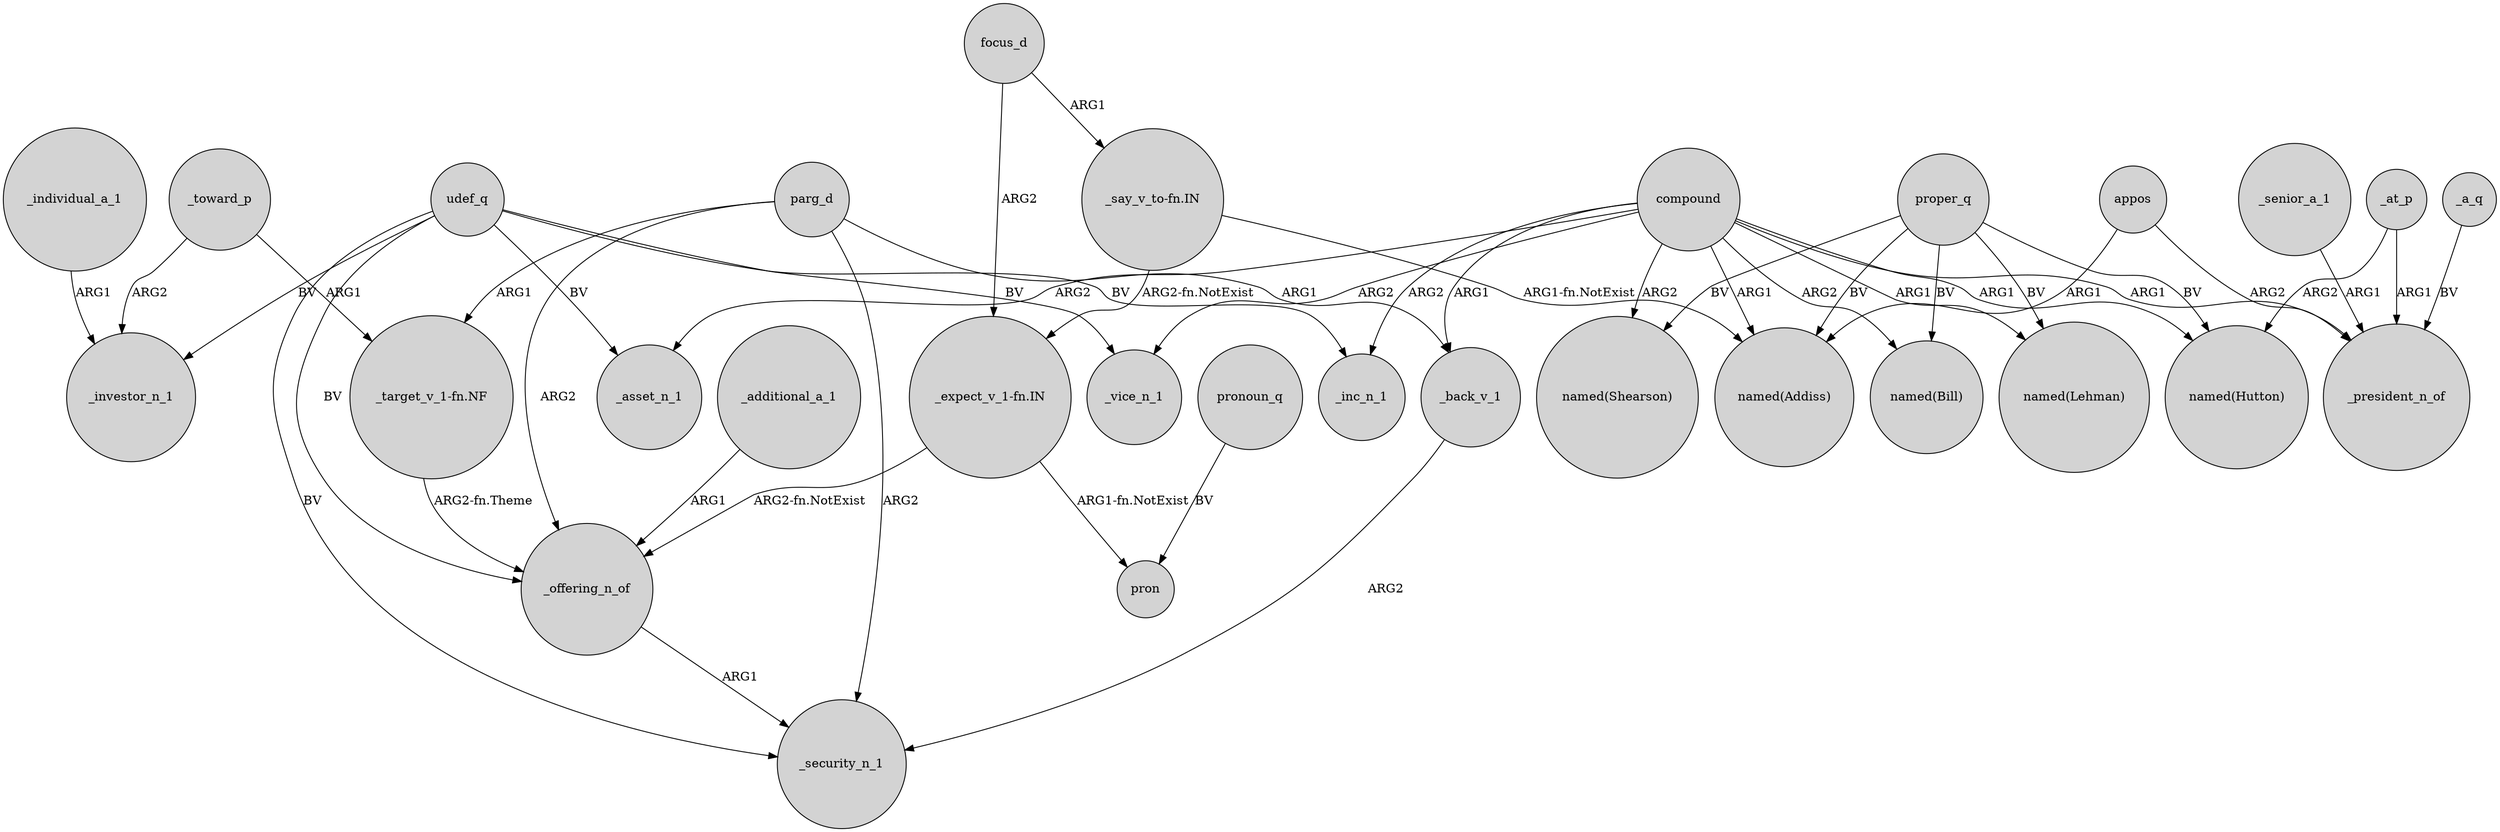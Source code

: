 digraph {
	node [shape=circle style=filled]
	appos -> "named(Addiss)" [label=ARG1]
	compound -> _vice_n_1 [label=ARG2]
	udef_q -> _inc_n_1 [label=BV]
	proper_q -> "named(Shearson)" [label=BV]
	udef_q -> _investor_n_1 [label=BV]
	focus_d -> "_expect_v_1-fn.IN" [label=ARG2]
	_at_p -> "named(Hutton)" [label=ARG2]
	compound -> "named(Hutton)" [label=ARG1]
	compound -> _back_v_1 [label=ARG1]
	proper_q -> "named(Bill)" [label=BV]
	"_say_v_to-fn.IN" -> "_expect_v_1-fn.IN" [label="ARG2-fn.NotExist"]
	_toward_p -> _investor_n_1 [label=ARG2]
	_offering_n_of -> _security_n_1 [label=ARG1]
	parg_d -> _security_n_1 [label=ARG2]
	"_expect_v_1-fn.IN" -> _offering_n_of [label="ARG2-fn.NotExist"]
	_senior_a_1 -> _president_n_of [label=ARG1]
	proper_q -> "named(Addiss)" [label=BV]
	udef_q -> _asset_n_1 [label=BV]
	udef_q -> _vice_n_1 [label=BV]
	focus_d -> "_say_v_to-fn.IN" [label=ARG1]
	proper_q -> "named(Lehman)" [label=BV]
	proper_q -> "named(Hutton)" [label=BV]
	parg_d -> _offering_n_of [label=ARG2]
	appos -> _president_n_of [label=ARG2]
	pronoun_q -> pron [label=BV]
	"_target_v_1-fn.NF" -> _offering_n_of [label="ARG2-fn.Theme"]
	udef_q -> _offering_n_of [label=BV]
	compound -> _president_n_of [label=ARG1]
	_individual_a_1 -> _investor_n_1 [label=ARG1]
	_at_p -> _president_n_of [label=ARG1]
	"_expect_v_1-fn.IN" -> pron [label="ARG1-fn.NotExist"]
	parg_d -> _back_v_1 [label=ARG1]
	"_say_v_to-fn.IN" -> "named(Addiss)" [label="ARG1-fn.NotExist"]
	compound -> "named(Bill)" [label=ARG2]
	_a_q -> _president_n_of [label=BV]
	_back_v_1 -> _security_n_1 [label=ARG2]
	compound -> "named(Shearson)" [label=ARG2]
	parg_d -> "_target_v_1-fn.NF" [label=ARG1]
	compound -> "named(Addiss)" [label=ARG1]
	compound -> "named(Lehman)" [label=ARG1]
	compound -> _inc_n_1 [label=ARG2]
	compound -> _asset_n_1 [label=ARG2]
	_additional_a_1 -> _offering_n_of [label=ARG1]
	udef_q -> _security_n_1 [label=BV]
	_toward_p -> "_target_v_1-fn.NF" [label=ARG1]
}
